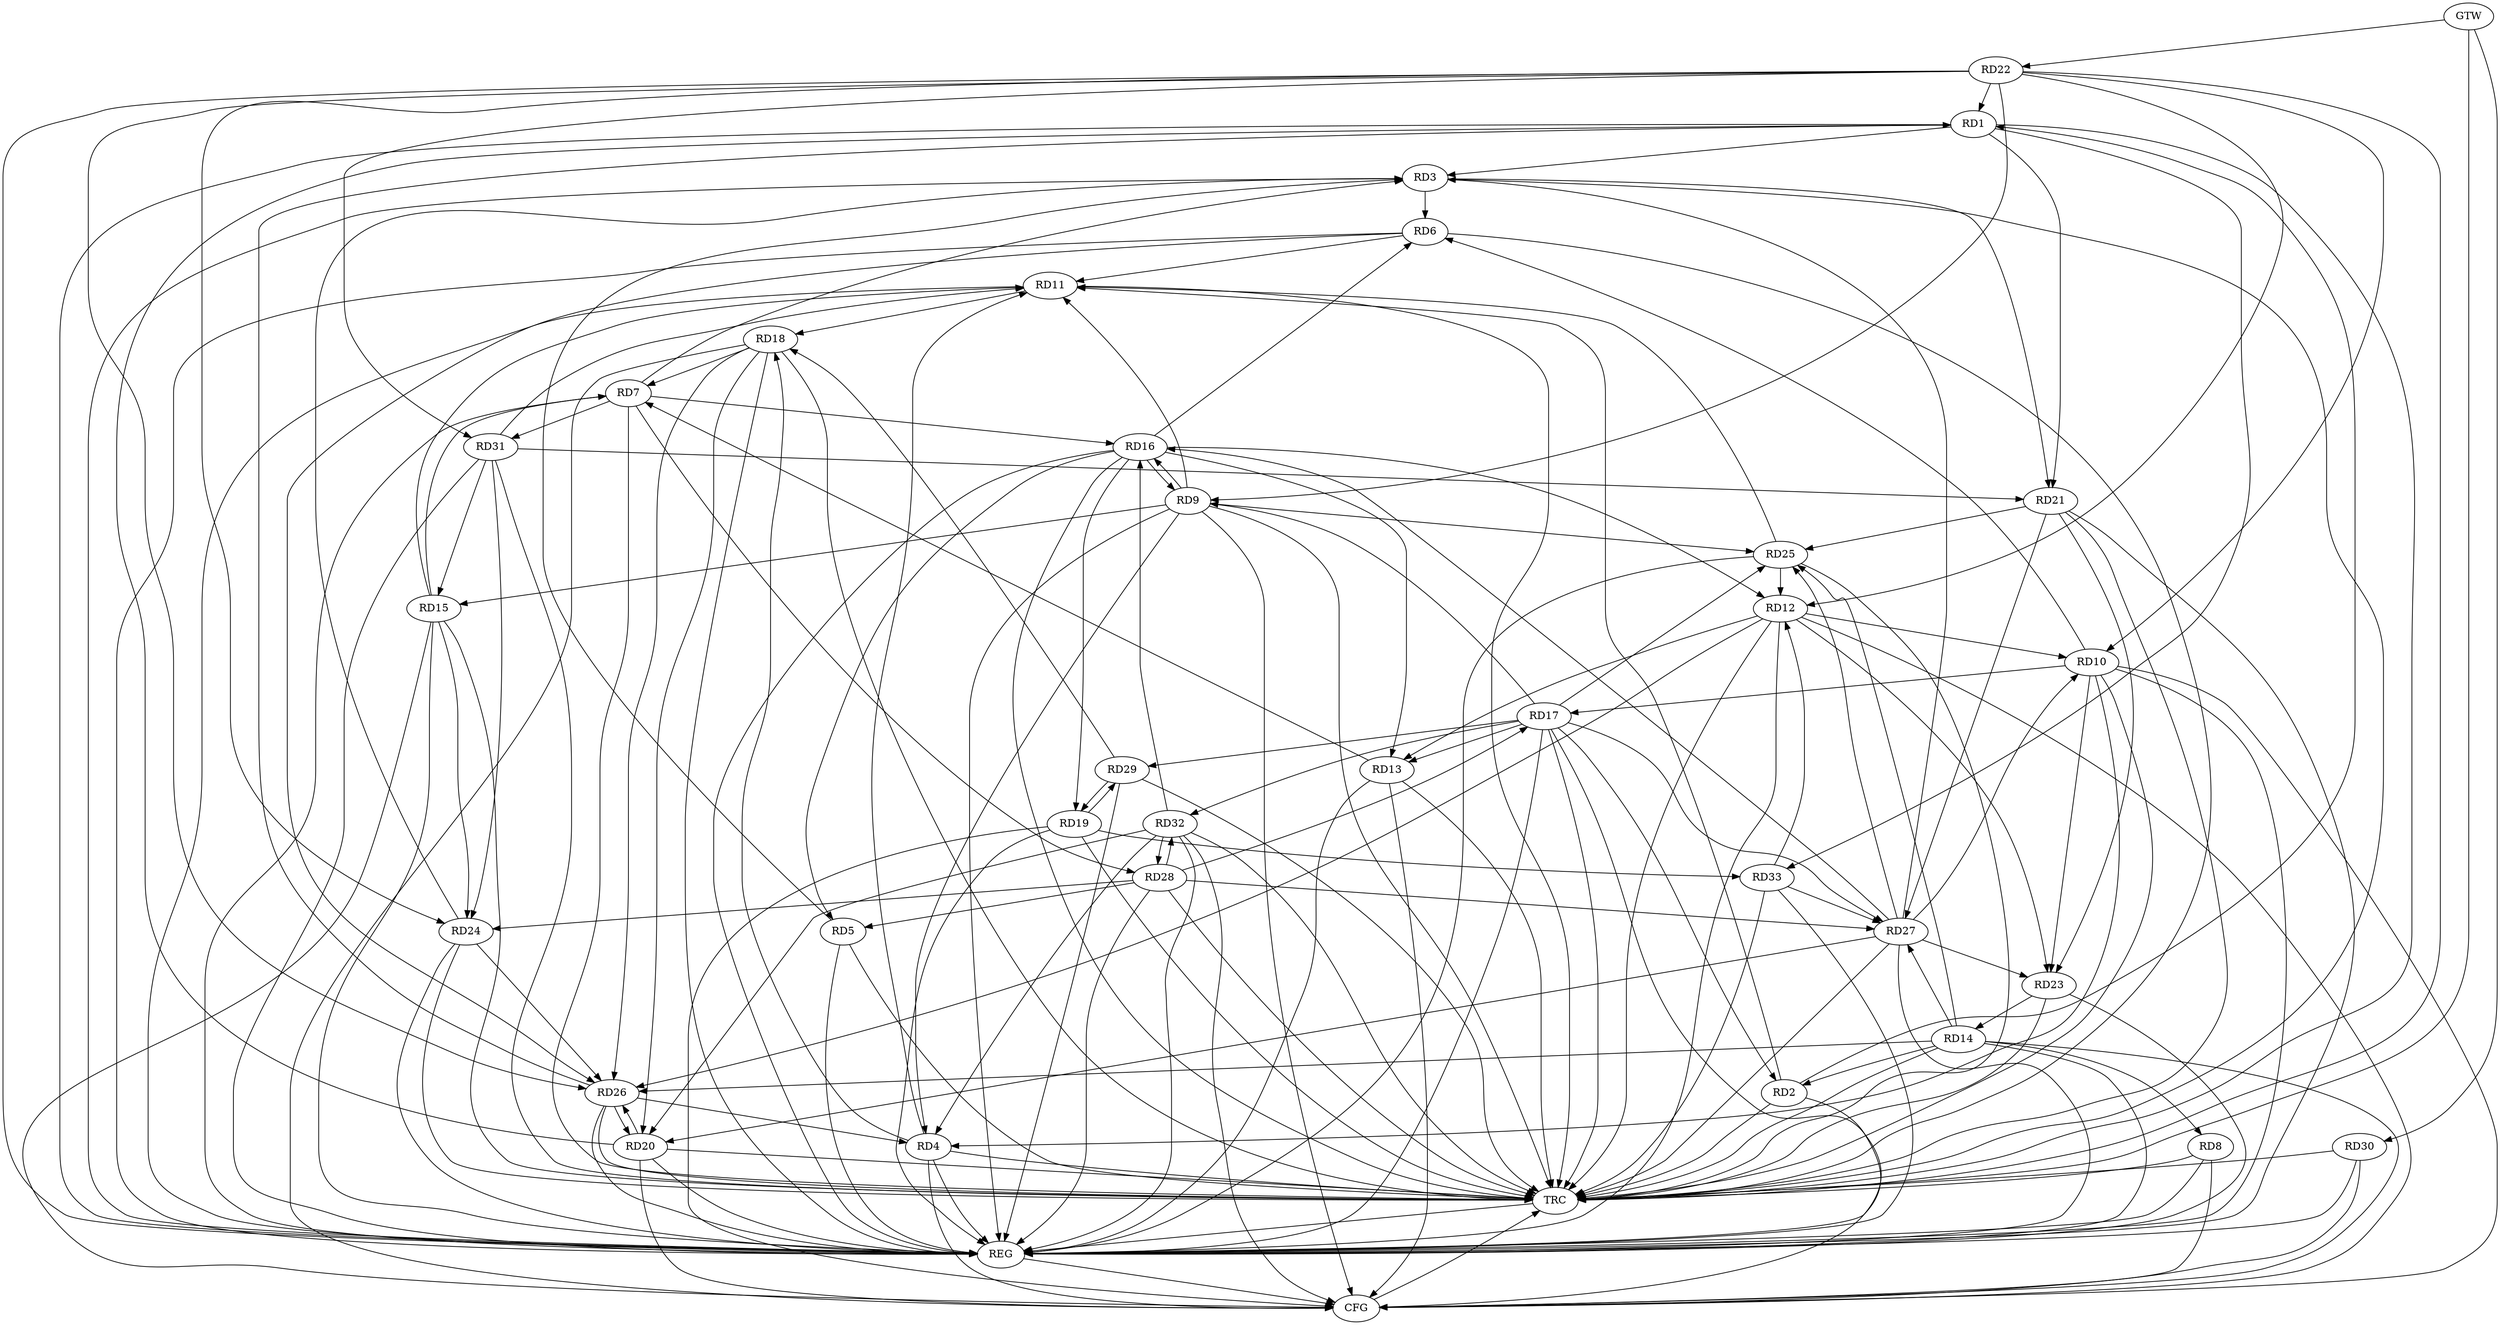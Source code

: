 strict digraph G {
  RD1 [ label="RD1" ];
  RD2 [ label="RD2" ];
  RD3 [ label="RD3" ];
  RD4 [ label="RD4" ];
  RD5 [ label="RD5" ];
  RD6 [ label="RD6" ];
  RD7 [ label="RD7" ];
  RD8 [ label="RD8" ];
  RD9 [ label="RD9" ];
  RD10 [ label="RD10" ];
  RD11 [ label="RD11" ];
  RD12 [ label="RD12" ];
  RD13 [ label="RD13" ];
  RD14 [ label="RD14" ];
  RD15 [ label="RD15" ];
  RD16 [ label="RD16" ];
  RD17 [ label="RD17" ];
  RD18 [ label="RD18" ];
  RD19 [ label="RD19" ];
  RD20 [ label="RD20" ];
  RD21 [ label="RD21" ];
  RD22 [ label="RD22" ];
  RD23 [ label="RD23" ];
  RD24 [ label="RD24" ];
  RD25 [ label="RD25" ];
  RD26 [ label="RD26" ];
  RD27 [ label="RD27" ];
  RD28 [ label="RD28" ];
  RD29 [ label="RD29" ];
  RD30 [ label="RD30" ];
  RD31 [ label="RD31" ];
  RD32 [ label="RD32" ];
  RD33 [ label="RD33" ];
  GTW [ label="GTW" ];
  REG [ label="REG" ];
  CFG [ label="CFG" ];
  TRC [ label="TRC" ];
  RD2 -> RD1;
  RD1 -> RD3;
  RD20 -> RD1;
  RD1 -> RD21;
  RD22 -> RD1;
  RD26 -> RD1;
  RD1 -> RD33;
  RD2 -> RD11;
  RD14 -> RD2;
  RD17 -> RD2;
  RD5 -> RD3;
  RD3 -> RD6;
  RD7 -> RD3;
  RD3 -> RD21;
  RD24 -> RD3;
  RD27 -> RD3;
  RD9 -> RD4;
  RD10 -> RD4;
  RD4 -> RD11;
  RD4 -> RD18;
  RD26 -> RD4;
  RD32 -> RD4;
  RD16 -> RD5;
  RD28 -> RD5;
  RD10 -> RD6;
  RD6 -> RD11;
  RD16 -> RD6;
  RD6 -> RD26;
  RD13 -> RD7;
  RD15 -> RD7;
  RD7 -> RD16;
  RD18 -> RD7;
  RD7 -> RD28;
  RD7 -> RD31;
  RD14 -> RD8;
  RD9 -> RD11;
  RD9 -> RD15;
  RD9 -> RD16;
  RD16 -> RD9;
  RD17 -> RD9;
  RD22 -> RD9;
  RD9 -> RD25;
  RD12 -> RD10;
  RD10 -> RD17;
  RD22 -> RD10;
  RD10 -> RD23;
  RD27 -> RD10;
  RD15 -> RD11;
  RD11 -> RD18;
  RD25 -> RD11;
  RD31 -> RD11;
  RD12 -> RD13;
  RD16 -> RD12;
  RD22 -> RD12;
  RD12 -> RD23;
  RD25 -> RD12;
  RD12 -> RD26;
  RD33 -> RD12;
  RD16 -> RD13;
  RD17 -> RD13;
  RD23 -> RD14;
  RD14 -> RD25;
  RD14 -> RD26;
  RD14 -> RD27;
  RD15 -> RD24;
  RD31 -> RD15;
  RD16 -> RD19;
  RD27 -> RD16;
  RD32 -> RD16;
  RD17 -> RD25;
  RD17 -> RD27;
  RD28 -> RD17;
  RD17 -> RD29;
  RD17 -> RD32;
  RD18 -> RD20;
  RD18 -> RD26;
  RD29 -> RD18;
  RD19 -> RD29;
  RD29 -> RD19;
  RD19 -> RD33;
  RD20 -> RD26;
  RD26 -> RD20;
  RD27 -> RD20;
  RD32 -> RD20;
  RD21 -> RD23;
  RD21 -> RD25;
  RD21 -> RD27;
  RD31 -> RD21;
  RD22 -> RD24;
  RD22 -> RD26;
  RD22 -> RD31;
  RD27 -> RD23;
  RD24 -> RD26;
  RD28 -> RD24;
  RD31 -> RD24;
  RD27 -> RD25;
  RD28 -> RD27;
  RD33 -> RD27;
  RD28 -> RD32;
  RD32 -> RD28;
  GTW -> RD22;
  GTW -> RD30;
  RD1 -> REG;
  RD2 -> REG;
  RD3 -> REG;
  RD4 -> REG;
  RD5 -> REG;
  RD6 -> REG;
  RD7 -> REG;
  RD8 -> REG;
  RD9 -> REG;
  RD10 -> REG;
  RD11 -> REG;
  RD12 -> REG;
  RD13 -> REG;
  RD14 -> REG;
  RD15 -> REG;
  RD16 -> REG;
  RD17 -> REG;
  RD18 -> REG;
  RD19 -> REG;
  RD20 -> REG;
  RD21 -> REG;
  RD22 -> REG;
  RD23 -> REG;
  RD24 -> REG;
  RD25 -> REG;
  RD26 -> REG;
  RD27 -> REG;
  RD28 -> REG;
  RD29 -> REG;
  RD30 -> REG;
  RD31 -> REG;
  RD32 -> REG;
  RD33 -> REG;
  RD17 -> CFG;
  RD9 -> CFG;
  RD10 -> CFG;
  RD8 -> CFG;
  RD12 -> CFG;
  RD13 -> CFG;
  RD15 -> CFG;
  RD32 -> CFG;
  RD20 -> CFG;
  RD14 -> CFG;
  RD30 -> CFG;
  RD4 -> CFG;
  RD18 -> CFG;
  RD19 -> CFG;
  REG -> CFG;
  RD1 -> TRC;
  RD2 -> TRC;
  RD3 -> TRC;
  RD4 -> TRC;
  RD5 -> TRC;
  RD6 -> TRC;
  RD7 -> TRC;
  RD8 -> TRC;
  RD9 -> TRC;
  RD10 -> TRC;
  RD11 -> TRC;
  RD12 -> TRC;
  RD13 -> TRC;
  RD14 -> TRC;
  RD15 -> TRC;
  RD16 -> TRC;
  RD17 -> TRC;
  RD18 -> TRC;
  RD19 -> TRC;
  RD20 -> TRC;
  RD21 -> TRC;
  RD22 -> TRC;
  RD23 -> TRC;
  RD24 -> TRC;
  RD25 -> TRC;
  RD26 -> TRC;
  RD27 -> TRC;
  RD28 -> TRC;
  RD29 -> TRC;
  RD30 -> TRC;
  RD31 -> TRC;
  RD32 -> TRC;
  RD33 -> TRC;
  GTW -> TRC;
  CFG -> TRC;
  TRC -> REG;
}
